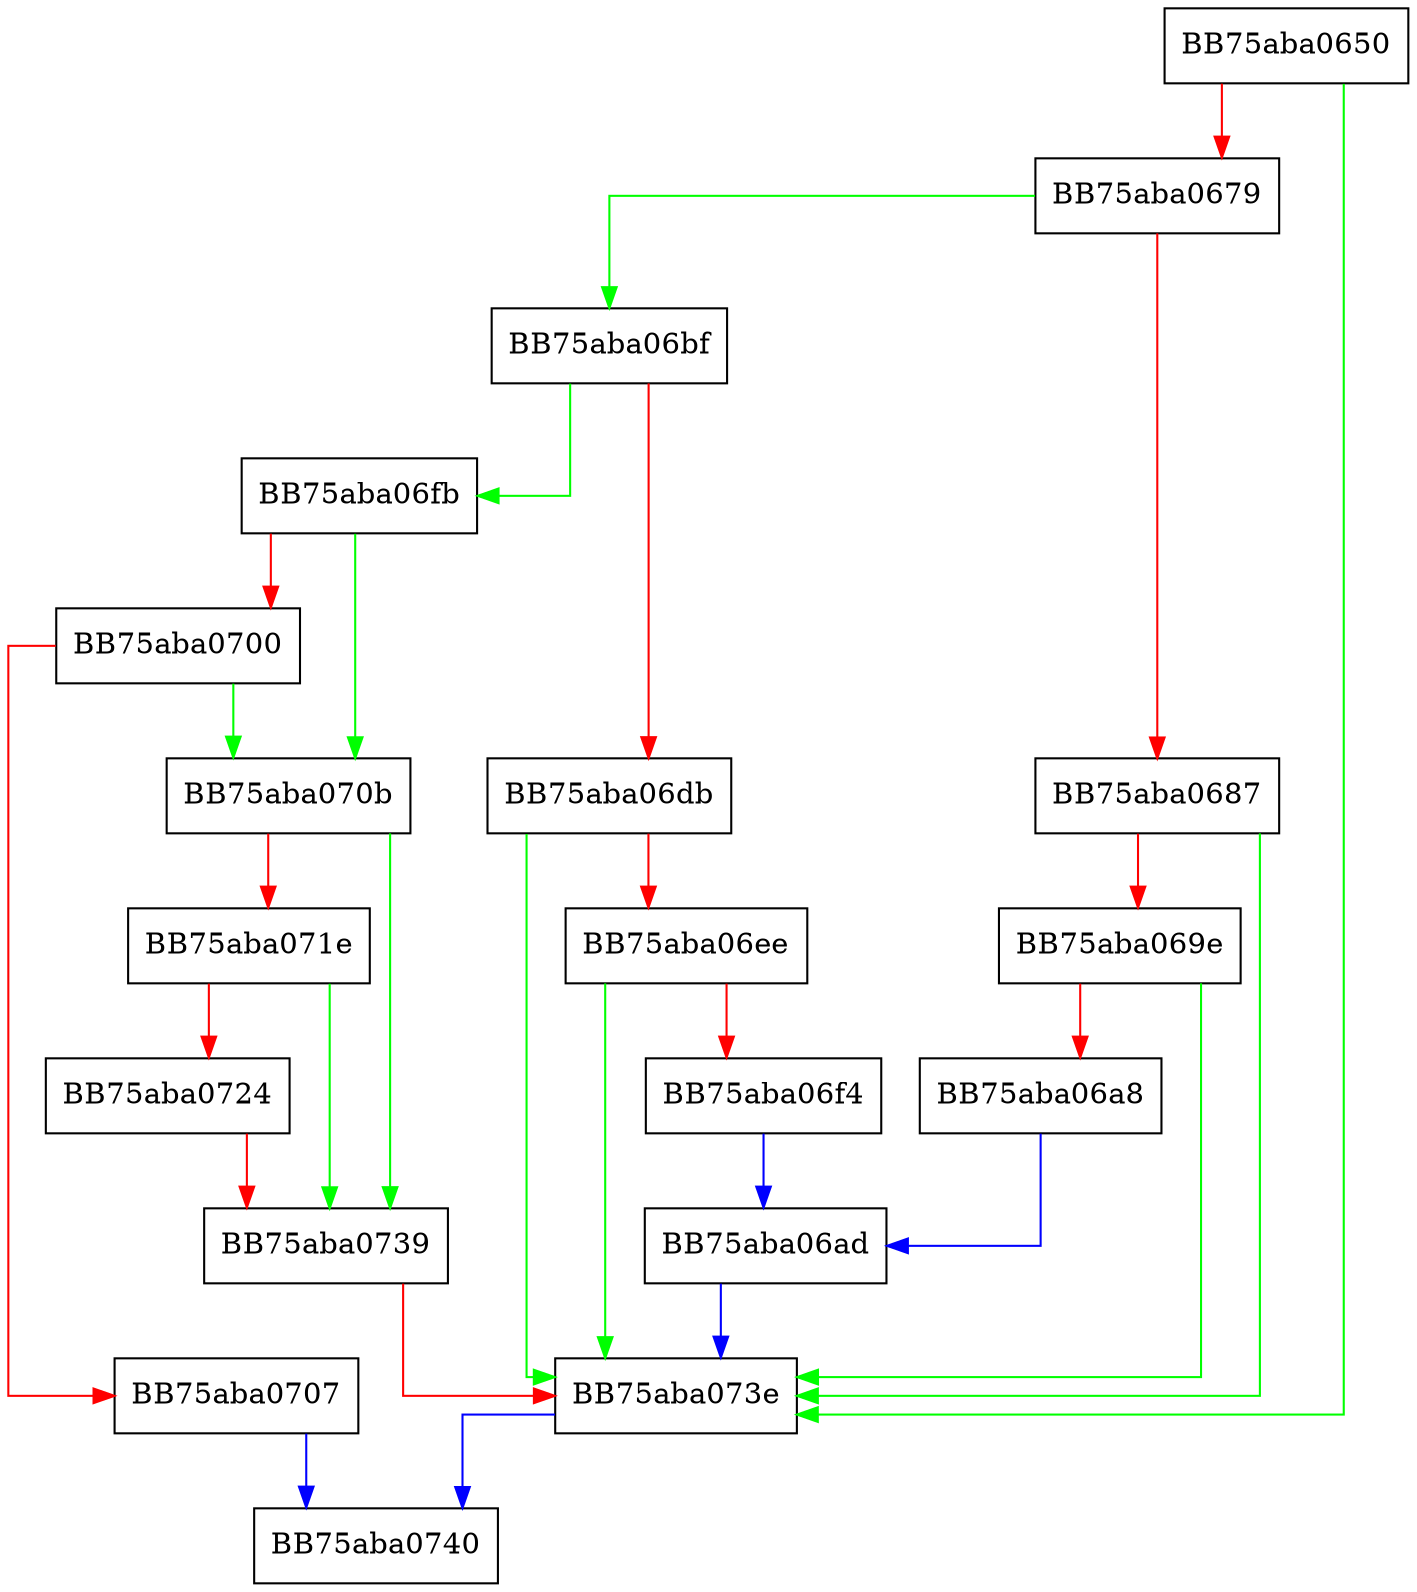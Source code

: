 digraph UnpackThreatInfoFromBase64 {
  node [shape="box"];
  graph [splines=ortho];
  BB75aba0650 -> BB75aba073e [color="green"];
  BB75aba0650 -> BB75aba0679 [color="red"];
  BB75aba0679 -> BB75aba06bf [color="green"];
  BB75aba0679 -> BB75aba0687 [color="red"];
  BB75aba0687 -> BB75aba073e [color="green"];
  BB75aba0687 -> BB75aba069e [color="red"];
  BB75aba069e -> BB75aba073e [color="green"];
  BB75aba069e -> BB75aba06a8 [color="red"];
  BB75aba06a8 -> BB75aba06ad [color="blue"];
  BB75aba06ad -> BB75aba073e [color="blue"];
  BB75aba06bf -> BB75aba06fb [color="green"];
  BB75aba06bf -> BB75aba06db [color="red"];
  BB75aba06db -> BB75aba073e [color="green"];
  BB75aba06db -> BB75aba06ee [color="red"];
  BB75aba06ee -> BB75aba073e [color="green"];
  BB75aba06ee -> BB75aba06f4 [color="red"];
  BB75aba06f4 -> BB75aba06ad [color="blue"];
  BB75aba06fb -> BB75aba070b [color="green"];
  BB75aba06fb -> BB75aba0700 [color="red"];
  BB75aba0700 -> BB75aba070b [color="green"];
  BB75aba0700 -> BB75aba0707 [color="red"];
  BB75aba0707 -> BB75aba0740 [color="blue"];
  BB75aba070b -> BB75aba0739 [color="green"];
  BB75aba070b -> BB75aba071e [color="red"];
  BB75aba071e -> BB75aba0739 [color="green"];
  BB75aba071e -> BB75aba0724 [color="red"];
  BB75aba0724 -> BB75aba0739 [color="red"];
  BB75aba0739 -> BB75aba073e [color="red"];
  BB75aba073e -> BB75aba0740 [color="blue"];
}
